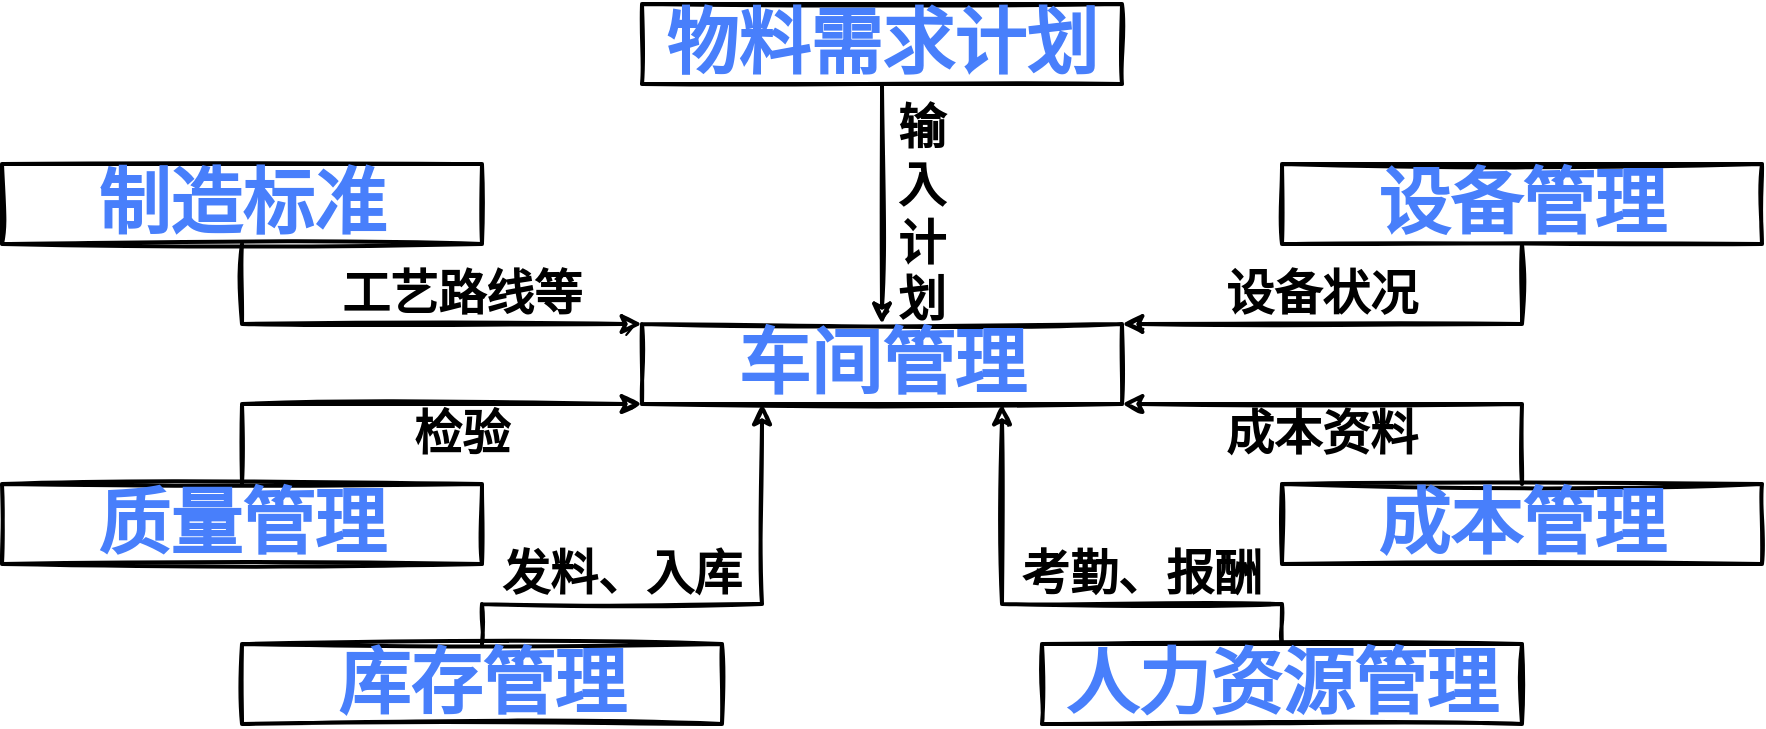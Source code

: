<mxfile version="17.2.4" type="device"><diagram id="CpfS-eXeTZYUz3RC3K5M" name="Page-1"><mxGraphModel dx="1106" dy="997" grid="1" gridSize="10" guides="1" tooltips="1" connect="1" arrows="1" fold="1" page="1" pageScale="1" pageWidth="1600" pageHeight="900" math="0" shadow="0"><root><mxCell id="0"/><mxCell id="1" parent="0"/><mxCell id="fzQ0rF5yCW5DrWsBnU12-23" value="" style="group" vertex="1" connectable="0" parent="1"><mxGeometry x="160" y="200" width="880" height="360" as="geometry"/></mxCell><mxCell id="fzQ0rF5yCW5DrWsBnU12-1" value="&lt;font color=&quot;#487ffb&quot;&gt;&lt;span style=&quot;font-size: 36px&quot;&gt;&lt;b&gt;车间管理&lt;/b&gt;&lt;/span&gt;&lt;/font&gt;" style="rounded=0;whiteSpace=wrap;html=1;fontFamily=FZJingLeiS-R-GB;strokeWidth=2;sketch=1;fillColor=none;" vertex="1" parent="fzQ0rF5yCW5DrWsBnU12-23"><mxGeometry x="320" y="160" width="240" height="40" as="geometry"/></mxCell><mxCell id="fzQ0rF5yCW5DrWsBnU12-15" style="edgeStyle=orthogonalEdgeStyle;rounded=0;sketch=1;orthogonalLoop=1;jettySize=auto;html=1;exitX=0.5;exitY=1;exitDx=0;exitDy=0;entryX=0;entryY=0;entryDx=0;entryDy=0;strokeWidth=2;" edge="1" parent="fzQ0rF5yCW5DrWsBnU12-23" source="fzQ0rF5yCW5DrWsBnU12-2" target="fzQ0rF5yCW5DrWsBnU12-1"><mxGeometry relative="1" as="geometry"><Array as="points"><mxPoint x="120" y="160"/></Array></mxGeometry></mxCell><mxCell id="fzQ0rF5yCW5DrWsBnU12-2" value="&lt;font color=&quot;#487ffb&quot;&gt;&lt;span style=&quot;font-size: 36px&quot;&gt;&lt;b&gt;制造标准&lt;/b&gt;&lt;/span&gt;&lt;/font&gt;" style="rounded=0;whiteSpace=wrap;html=1;fontFamily=FZJingLeiS-R-GB;strokeWidth=2;sketch=1;fillColor=none;" vertex="1" parent="fzQ0rF5yCW5DrWsBnU12-23"><mxGeometry y="80" width="240" height="40" as="geometry"/></mxCell><mxCell id="fzQ0rF5yCW5DrWsBnU12-14" style="edgeStyle=orthogonalEdgeStyle;rounded=0;sketch=1;orthogonalLoop=1;jettySize=auto;html=1;exitX=0.5;exitY=0;exitDx=0;exitDy=0;entryX=0;entryY=1;entryDx=0;entryDy=0;strokeWidth=2;" edge="1" parent="fzQ0rF5yCW5DrWsBnU12-23" source="fzQ0rF5yCW5DrWsBnU12-3" target="fzQ0rF5yCW5DrWsBnU12-1"><mxGeometry relative="1" as="geometry"><Array as="points"><mxPoint x="120" y="200"/></Array></mxGeometry></mxCell><mxCell id="fzQ0rF5yCW5DrWsBnU12-3" value="&lt;font color=&quot;#487ffb&quot;&gt;&lt;span style=&quot;font-size: 36px&quot;&gt;&lt;b&gt;质量管理&lt;/b&gt;&lt;/span&gt;&lt;/font&gt;" style="rounded=0;whiteSpace=wrap;html=1;fontFamily=FZJingLeiS-R-GB;strokeWidth=2;sketch=1;fillColor=none;" vertex="1" parent="fzQ0rF5yCW5DrWsBnU12-23"><mxGeometry y="240" width="240" height="40" as="geometry"/></mxCell><mxCell id="fzQ0rF5yCW5DrWsBnU12-13" style="edgeStyle=orthogonalEdgeStyle;rounded=0;sketch=1;orthogonalLoop=1;jettySize=auto;html=1;exitX=0.5;exitY=0;exitDx=0;exitDy=0;entryX=0.25;entryY=1;entryDx=0;entryDy=0;strokeWidth=2;" edge="1" parent="fzQ0rF5yCW5DrWsBnU12-23" source="fzQ0rF5yCW5DrWsBnU12-4" target="fzQ0rF5yCW5DrWsBnU12-1"><mxGeometry relative="1" as="geometry"><Array as="points"><mxPoint x="240" y="300"/><mxPoint x="380" y="300"/></Array></mxGeometry></mxCell><mxCell id="fzQ0rF5yCW5DrWsBnU12-4" value="&lt;font color=&quot;#487ffb&quot;&gt;&lt;span style=&quot;font-size: 36px&quot;&gt;&lt;b&gt;库存管理&lt;/b&gt;&lt;/span&gt;&lt;/font&gt;" style="rounded=0;whiteSpace=wrap;html=1;fontFamily=FZJingLeiS-R-GB;strokeWidth=2;sketch=1;fillColor=none;" vertex="1" parent="fzQ0rF5yCW5DrWsBnU12-23"><mxGeometry x="120" y="320" width="240" height="40" as="geometry"/></mxCell><mxCell id="fzQ0rF5yCW5DrWsBnU12-12" style="edgeStyle=orthogonalEdgeStyle;rounded=0;sketch=1;orthogonalLoop=1;jettySize=auto;html=1;exitX=0.5;exitY=0;exitDx=0;exitDy=0;entryX=0.75;entryY=1;entryDx=0;entryDy=0;strokeWidth=2;" edge="1" parent="fzQ0rF5yCW5DrWsBnU12-23" source="fzQ0rF5yCW5DrWsBnU12-5" target="fzQ0rF5yCW5DrWsBnU12-1"><mxGeometry relative="1" as="geometry"><Array as="points"><mxPoint x="640" y="300"/><mxPoint x="500" y="300"/></Array></mxGeometry></mxCell><mxCell id="fzQ0rF5yCW5DrWsBnU12-5" value="&lt;font color=&quot;#487ffb&quot;&gt;&lt;span style=&quot;font-size: 36px&quot;&gt;&lt;b&gt;人力资源管理&lt;/b&gt;&lt;/span&gt;&lt;/font&gt;" style="rounded=0;whiteSpace=wrap;html=1;fontFamily=FZJingLeiS-R-GB;strokeWidth=2;sketch=1;fillColor=none;" vertex="1" parent="fzQ0rF5yCW5DrWsBnU12-23"><mxGeometry x="520" y="320" width="240" height="40" as="geometry"/></mxCell><mxCell id="fzQ0rF5yCW5DrWsBnU12-11" style="edgeStyle=orthogonalEdgeStyle;rounded=0;sketch=1;orthogonalLoop=1;jettySize=auto;html=1;exitX=0.5;exitY=0;exitDx=0;exitDy=0;entryX=1;entryY=1;entryDx=0;entryDy=0;strokeWidth=2;" edge="1" parent="fzQ0rF5yCW5DrWsBnU12-23" source="fzQ0rF5yCW5DrWsBnU12-6" target="fzQ0rF5yCW5DrWsBnU12-1"><mxGeometry relative="1" as="geometry"><Array as="points"><mxPoint x="760" y="200"/></Array></mxGeometry></mxCell><mxCell id="fzQ0rF5yCW5DrWsBnU12-6" value="&lt;font color=&quot;#487ffb&quot;&gt;&lt;span style=&quot;font-size: 36px&quot;&gt;&lt;b&gt;成本管理&lt;/b&gt;&lt;/span&gt;&lt;/font&gt;" style="rounded=0;whiteSpace=wrap;html=1;fontFamily=FZJingLeiS-R-GB;strokeWidth=2;sketch=1;fillColor=none;" vertex="1" parent="fzQ0rF5yCW5DrWsBnU12-23"><mxGeometry x="640" y="240" width="240" height="40" as="geometry"/></mxCell><mxCell id="fzQ0rF5yCW5DrWsBnU12-10" style="edgeStyle=orthogonalEdgeStyle;rounded=0;sketch=1;orthogonalLoop=1;jettySize=auto;html=1;exitX=0.5;exitY=1;exitDx=0;exitDy=0;entryX=1;entryY=0;entryDx=0;entryDy=0;strokeWidth=2;" edge="1" parent="fzQ0rF5yCW5DrWsBnU12-23" source="fzQ0rF5yCW5DrWsBnU12-7" target="fzQ0rF5yCW5DrWsBnU12-1"><mxGeometry relative="1" as="geometry"><Array as="points"><mxPoint x="760" y="160"/></Array></mxGeometry></mxCell><mxCell id="fzQ0rF5yCW5DrWsBnU12-7" value="&lt;font color=&quot;#487ffb&quot;&gt;&lt;span style=&quot;font-size: 36px&quot;&gt;&lt;b&gt;设备管理&lt;/b&gt;&lt;/span&gt;&lt;/font&gt;" style="rounded=0;whiteSpace=wrap;html=1;fontFamily=FZJingLeiS-R-GB;strokeWidth=2;sketch=1;fillColor=none;" vertex="1" parent="fzQ0rF5yCW5DrWsBnU12-23"><mxGeometry x="640" y="80" width="240" height="40" as="geometry"/></mxCell><mxCell id="fzQ0rF5yCW5DrWsBnU12-9" style="edgeStyle=orthogonalEdgeStyle;rounded=0;orthogonalLoop=1;jettySize=auto;html=1;exitX=0.5;exitY=1;exitDx=0;exitDy=0;sketch=1;strokeWidth=2;" edge="1" parent="fzQ0rF5yCW5DrWsBnU12-23" source="fzQ0rF5yCW5DrWsBnU12-8" target="fzQ0rF5yCW5DrWsBnU12-1"><mxGeometry relative="1" as="geometry"/></mxCell><mxCell id="fzQ0rF5yCW5DrWsBnU12-8" value="&lt;font color=&quot;#487ffb&quot;&gt;&lt;span style=&quot;font-size: 36px&quot;&gt;&lt;b&gt;物料需求计划&lt;/b&gt;&lt;/span&gt;&lt;/font&gt;" style="rounded=0;whiteSpace=wrap;html=1;fontFamily=FZJingLeiS-R-GB;strokeWidth=2;sketch=1;fillColor=none;" vertex="1" parent="fzQ0rF5yCW5DrWsBnU12-23"><mxGeometry x="320" width="240" height="40" as="geometry"/></mxCell><mxCell id="fzQ0rF5yCW5DrWsBnU12-16" value="&lt;font face=&quot;FZJingLeiS-R-GB&quot; style=&quot;font-size: 24px&quot;&gt;&lt;b&gt;工艺路线等&lt;/b&gt;&lt;/font&gt;" style="text;html=1;strokeColor=none;fillColor=none;align=center;verticalAlign=middle;whiteSpace=wrap;rounded=0;" vertex="1" parent="fzQ0rF5yCW5DrWsBnU12-23"><mxGeometry x="160" y="130" width="140" height="30" as="geometry"/></mxCell><mxCell id="fzQ0rF5yCW5DrWsBnU12-17" value="&lt;font face=&quot;FZJingLeiS-R-GB&quot; style=&quot;font-size: 24px&quot;&gt;&lt;b&gt;检验&lt;/b&gt;&lt;/font&gt;" style="text;html=1;strokeColor=none;fillColor=none;align=center;verticalAlign=middle;whiteSpace=wrap;rounded=0;" vertex="1" parent="fzQ0rF5yCW5DrWsBnU12-23"><mxGeometry x="160" y="200" width="140" height="30" as="geometry"/></mxCell><mxCell id="fzQ0rF5yCW5DrWsBnU12-18" value="&lt;font face=&quot;FZJingLeiS-R-GB&quot; style=&quot;font-size: 24px&quot;&gt;&lt;b&gt;发料、入库&lt;/b&gt;&lt;/font&gt;&lt;span style=&quot;color: rgba(0 , 0 , 0 , 0) ; font-family: monospace ; font-size: 0px&quot;&gt;%3CmxGraphModel%3E%3Croot%3E%3CmxCell%20id%3D%220%22%2F%3E%3CmxCell%20id%3D%221%22%20parent%3D%220%22%2F%3E%3CmxCell%20id%3D%222%22%20value%3D%22%26lt%3Bfont%20face%3D%26quot%3BFZJingLeiS-R-GB%26quot%3B%20style%3D%26quot%3Bfont-size%3A%2024px%26quot%3B%26gt%3B%26lt%3Bb%26gt%3B%E5%B7%A5%E8%89%BA%E8%B7%AF%E7%BA%BF%E7%AD%89%26lt%3B%2Fb%26gt%3B%26lt%3B%2Ffont%26gt%3B%22%20style%3D%22text%3Bhtml%3D1%3BstrokeColor%3Dnone%3BfillColor%3Dnone%3Balign%3Dcenter%3BverticalAlign%3Dmiddle%3BwhiteSpace%3Dwrap%3Brounded%3D0%3B%22%20vertex%3D%221%22%20parent%3D%221%22%3E%3CmxGeometry%20x%3D%22320%22%20y%3D%22330%22%20width%3D%22140%22%20height%3D%2230%22%20as%3D%22geometry%22%2F%3E%3C%2FmxCell%3E%3C%2Froot%3E%3C%2FmxGraphModel%3E&lt;/span&gt;" style="text;html=1;strokeColor=none;fillColor=none;align=center;verticalAlign=middle;whiteSpace=wrap;rounded=0;" vertex="1" parent="fzQ0rF5yCW5DrWsBnU12-23"><mxGeometry x="240" y="270" width="140" height="30" as="geometry"/></mxCell><mxCell id="fzQ0rF5yCW5DrWsBnU12-19" value="&lt;font face=&quot;FZJingLeiS-R-GB&quot; style=&quot;font-size: 24px&quot;&gt;&lt;b&gt;考勤、报酬&lt;/b&gt;&lt;/font&gt;" style="text;html=1;strokeColor=none;fillColor=none;align=center;verticalAlign=middle;whiteSpace=wrap;rounded=0;" vertex="1" parent="fzQ0rF5yCW5DrWsBnU12-23"><mxGeometry x="500" y="270" width="140" height="30" as="geometry"/></mxCell><mxCell id="fzQ0rF5yCW5DrWsBnU12-20" value="&lt;font face=&quot;FZJingLeiS-R-GB&quot; style=&quot;font-size: 24px&quot;&gt;&lt;b&gt;成本资料&lt;/b&gt;&lt;/font&gt;" style="text;html=1;strokeColor=none;fillColor=none;align=center;verticalAlign=middle;whiteSpace=wrap;rounded=0;" vertex="1" parent="fzQ0rF5yCW5DrWsBnU12-23"><mxGeometry x="590" y="200" width="140" height="30" as="geometry"/></mxCell><mxCell id="fzQ0rF5yCW5DrWsBnU12-21" value="&lt;font face=&quot;FZJingLeiS-R-GB&quot; style=&quot;font-size: 24px&quot;&gt;&lt;b&gt;设备状况&lt;/b&gt;&lt;/font&gt;" style="text;html=1;strokeColor=none;fillColor=none;align=center;verticalAlign=middle;whiteSpace=wrap;rounded=0;" vertex="1" parent="fzQ0rF5yCW5DrWsBnU12-23"><mxGeometry x="590" y="130" width="140" height="30" as="geometry"/></mxCell><mxCell id="fzQ0rF5yCW5DrWsBnU12-22" value="&lt;font face=&quot;FZJingLeiS-R-GB&quot; style=&quot;font-size: 24px&quot;&gt;&lt;b&gt;输入计划&lt;/b&gt;&lt;/font&gt;" style="text;html=1;strokeColor=none;fillColor=none;align=center;verticalAlign=middle;whiteSpace=wrap;rounded=0;" vertex="1" parent="fzQ0rF5yCW5DrWsBnU12-23"><mxGeometry x="440" y="50" width="40" height="110" as="geometry"/></mxCell></root></mxGraphModel></diagram></mxfile>